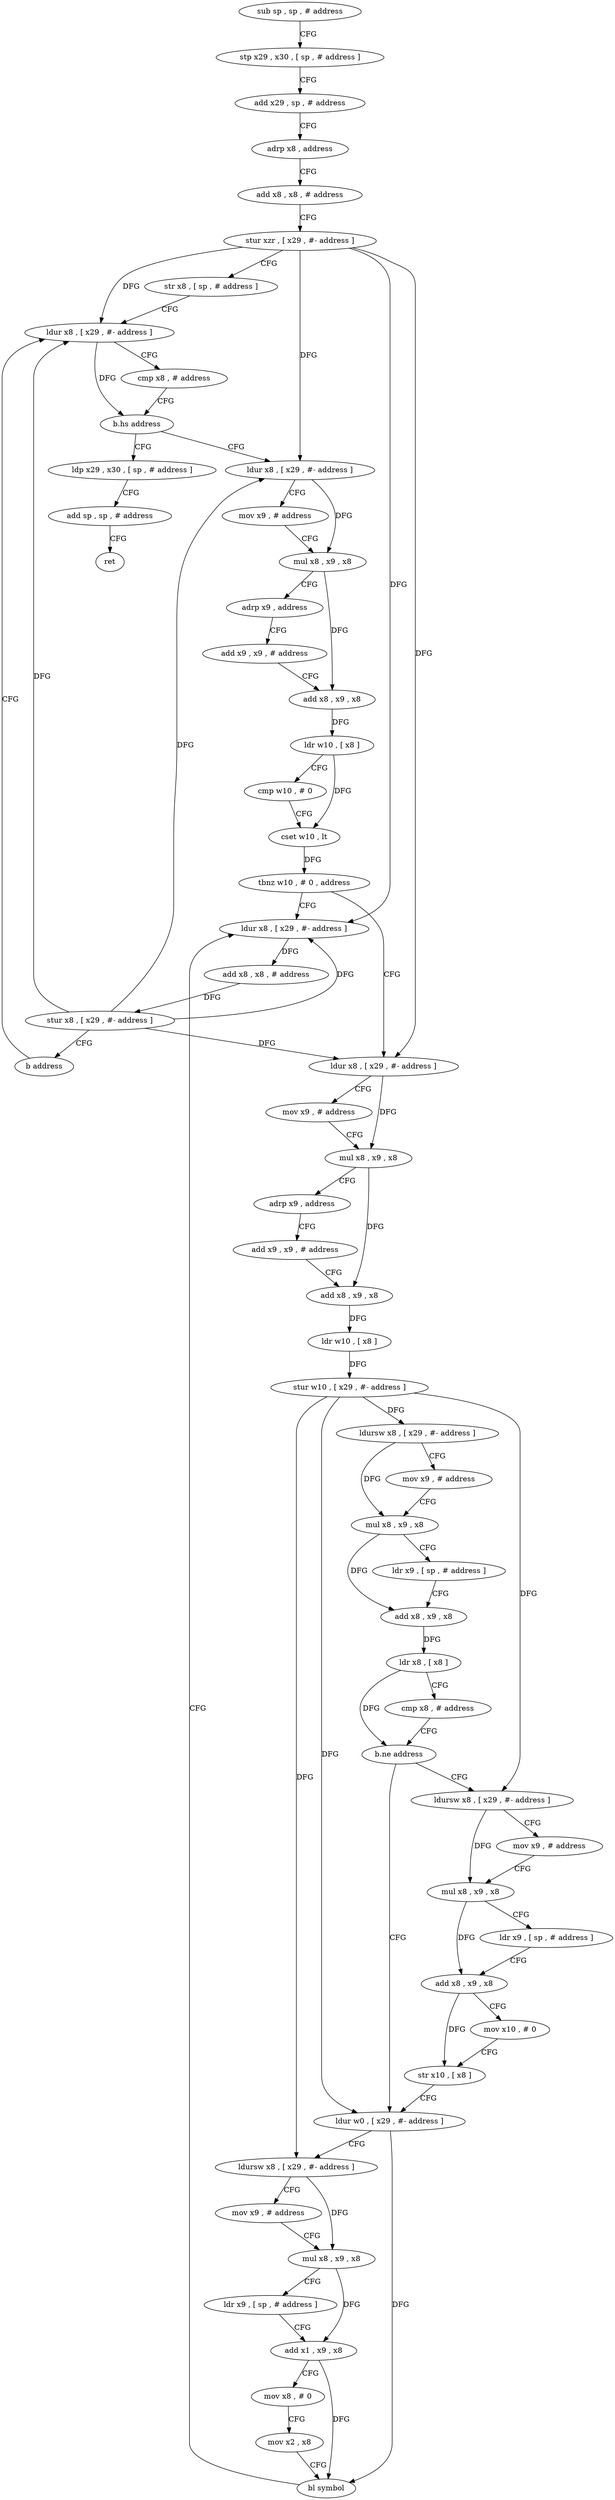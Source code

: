digraph "func" {
"228336" [label = "sub sp , sp , # address" ]
"228340" [label = "stp x29 , x30 , [ sp , # address ]" ]
"228344" [label = "add x29 , sp , # address" ]
"228348" [label = "adrp x8 , address" ]
"228352" [label = "add x8 , x8 , # address" ]
"228356" [label = "stur xzr , [ x29 , #- address ]" ]
"228360" [label = "str x8 , [ sp , # address ]" ]
"228364" [label = "ldur x8 , [ x29 , #- address ]" ]
"228560" [label = "ldp x29 , x30 , [ sp , # address ]" ]
"228564" [label = "add sp , sp , # address" ]
"228568" [label = "ret" ]
"228376" [label = "ldur x8 , [ x29 , #- address ]" ]
"228380" [label = "mov x9 , # address" ]
"228384" [label = "mul x8 , x9 , x8" ]
"228388" [label = "adrp x9 , address" ]
"228392" [label = "add x9 , x9 , # address" ]
"228396" [label = "add x8 , x9 , x8" ]
"228400" [label = "ldr w10 , [ x8 ]" ]
"228404" [label = "cmp w10 , # 0" ]
"228408" [label = "cset w10 , lt" ]
"228412" [label = "tbnz w10 , # 0 , address" ]
"228544" [label = "ldur x8 , [ x29 , #- address ]" ]
"228416" [label = "ldur x8 , [ x29 , #- address ]" ]
"228548" [label = "add x8 , x8 , # address" ]
"228552" [label = "stur x8 , [ x29 , #- address ]" ]
"228556" [label = "b address" ]
"228420" [label = "mov x9 , # address" ]
"228424" [label = "mul x8 , x9 , x8" ]
"228428" [label = "adrp x9 , address" ]
"228432" [label = "add x9 , x9 , # address" ]
"228436" [label = "add x8 , x9 , x8" ]
"228440" [label = "ldr w10 , [ x8 ]" ]
"228444" [label = "stur w10 , [ x29 , #- address ]" ]
"228448" [label = "ldursw x8 , [ x29 , #- address ]" ]
"228452" [label = "mov x9 , # address" ]
"228456" [label = "mul x8 , x9 , x8" ]
"228460" [label = "ldr x9 , [ sp , # address ]" ]
"228464" [label = "add x8 , x9 , x8" ]
"228468" [label = "ldr x8 , [ x8 ]" ]
"228472" [label = "cmp x8 , # address" ]
"228476" [label = "b.ne address" ]
"228508" [label = "ldur w0 , [ x29 , #- address ]" ]
"228480" [label = "ldursw x8 , [ x29 , #- address ]" ]
"228368" [label = "cmp x8 , # address" ]
"228372" [label = "b.hs address" ]
"228512" [label = "ldursw x8 , [ x29 , #- address ]" ]
"228516" [label = "mov x9 , # address" ]
"228520" [label = "mul x8 , x9 , x8" ]
"228524" [label = "ldr x9 , [ sp , # address ]" ]
"228528" [label = "add x1 , x9 , x8" ]
"228532" [label = "mov x8 , # 0" ]
"228536" [label = "mov x2 , x8" ]
"228540" [label = "bl symbol" ]
"228484" [label = "mov x9 , # address" ]
"228488" [label = "mul x8 , x9 , x8" ]
"228492" [label = "ldr x9 , [ sp , # address ]" ]
"228496" [label = "add x8 , x9 , x8" ]
"228500" [label = "mov x10 , # 0" ]
"228504" [label = "str x10 , [ x8 ]" ]
"228336" -> "228340" [ label = "CFG" ]
"228340" -> "228344" [ label = "CFG" ]
"228344" -> "228348" [ label = "CFG" ]
"228348" -> "228352" [ label = "CFG" ]
"228352" -> "228356" [ label = "CFG" ]
"228356" -> "228360" [ label = "CFG" ]
"228356" -> "228364" [ label = "DFG" ]
"228356" -> "228376" [ label = "DFG" ]
"228356" -> "228544" [ label = "DFG" ]
"228356" -> "228416" [ label = "DFG" ]
"228360" -> "228364" [ label = "CFG" ]
"228364" -> "228368" [ label = "CFG" ]
"228364" -> "228372" [ label = "DFG" ]
"228560" -> "228564" [ label = "CFG" ]
"228564" -> "228568" [ label = "CFG" ]
"228376" -> "228380" [ label = "CFG" ]
"228376" -> "228384" [ label = "DFG" ]
"228380" -> "228384" [ label = "CFG" ]
"228384" -> "228388" [ label = "CFG" ]
"228384" -> "228396" [ label = "DFG" ]
"228388" -> "228392" [ label = "CFG" ]
"228392" -> "228396" [ label = "CFG" ]
"228396" -> "228400" [ label = "DFG" ]
"228400" -> "228404" [ label = "CFG" ]
"228400" -> "228408" [ label = "DFG" ]
"228404" -> "228408" [ label = "CFG" ]
"228408" -> "228412" [ label = "DFG" ]
"228412" -> "228544" [ label = "CFG" ]
"228412" -> "228416" [ label = "CFG" ]
"228544" -> "228548" [ label = "DFG" ]
"228416" -> "228420" [ label = "CFG" ]
"228416" -> "228424" [ label = "DFG" ]
"228548" -> "228552" [ label = "DFG" ]
"228552" -> "228556" [ label = "CFG" ]
"228552" -> "228364" [ label = "DFG" ]
"228552" -> "228376" [ label = "DFG" ]
"228552" -> "228544" [ label = "DFG" ]
"228552" -> "228416" [ label = "DFG" ]
"228556" -> "228364" [ label = "CFG" ]
"228420" -> "228424" [ label = "CFG" ]
"228424" -> "228428" [ label = "CFG" ]
"228424" -> "228436" [ label = "DFG" ]
"228428" -> "228432" [ label = "CFG" ]
"228432" -> "228436" [ label = "CFG" ]
"228436" -> "228440" [ label = "DFG" ]
"228440" -> "228444" [ label = "DFG" ]
"228444" -> "228448" [ label = "DFG" ]
"228444" -> "228508" [ label = "DFG" ]
"228444" -> "228512" [ label = "DFG" ]
"228444" -> "228480" [ label = "DFG" ]
"228448" -> "228452" [ label = "CFG" ]
"228448" -> "228456" [ label = "DFG" ]
"228452" -> "228456" [ label = "CFG" ]
"228456" -> "228460" [ label = "CFG" ]
"228456" -> "228464" [ label = "DFG" ]
"228460" -> "228464" [ label = "CFG" ]
"228464" -> "228468" [ label = "DFG" ]
"228468" -> "228472" [ label = "CFG" ]
"228468" -> "228476" [ label = "DFG" ]
"228472" -> "228476" [ label = "CFG" ]
"228476" -> "228508" [ label = "CFG" ]
"228476" -> "228480" [ label = "CFG" ]
"228508" -> "228512" [ label = "CFG" ]
"228508" -> "228540" [ label = "DFG" ]
"228480" -> "228484" [ label = "CFG" ]
"228480" -> "228488" [ label = "DFG" ]
"228368" -> "228372" [ label = "CFG" ]
"228372" -> "228560" [ label = "CFG" ]
"228372" -> "228376" [ label = "CFG" ]
"228512" -> "228516" [ label = "CFG" ]
"228512" -> "228520" [ label = "DFG" ]
"228516" -> "228520" [ label = "CFG" ]
"228520" -> "228524" [ label = "CFG" ]
"228520" -> "228528" [ label = "DFG" ]
"228524" -> "228528" [ label = "CFG" ]
"228528" -> "228532" [ label = "CFG" ]
"228528" -> "228540" [ label = "DFG" ]
"228532" -> "228536" [ label = "CFG" ]
"228536" -> "228540" [ label = "CFG" ]
"228540" -> "228544" [ label = "CFG" ]
"228484" -> "228488" [ label = "CFG" ]
"228488" -> "228492" [ label = "CFG" ]
"228488" -> "228496" [ label = "DFG" ]
"228492" -> "228496" [ label = "CFG" ]
"228496" -> "228500" [ label = "CFG" ]
"228496" -> "228504" [ label = "DFG" ]
"228500" -> "228504" [ label = "CFG" ]
"228504" -> "228508" [ label = "CFG" ]
}
